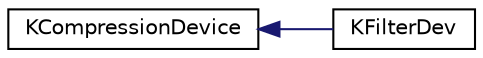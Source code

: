 digraph "Graphical Class Hierarchy"
{
  edge [fontname="Helvetica",fontsize="10",labelfontname="Helvetica",labelfontsize="10"];
  node [fontname="Helvetica",fontsize="10",shape=record];
  rankdir="LR";
  Node0 [label="KCompressionDevice",height=0.2,width=0.4,color="black", fillcolor="white", style="filled",URL="$classKCompressionDevice.html",tooltip="A class for reading and writing compressed data onto a device (e.g. "];
  Node0 -> Node1 [dir="back",color="midnightblue",fontsize="10",style="solid",fontname="Helvetica"];
  Node1 [label="KFilterDev",height=0.2,width=0.4,color="black", fillcolor="white", style="filled",URL="$classKFilterDev.html",tooltip="A class for reading and writing compressed data onto a device (e.g. "];
}
